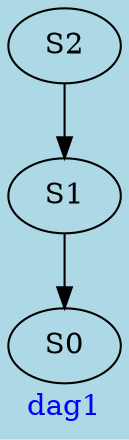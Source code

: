 digraph G{
graph [ label = "dag1" , fontcolor = "blue" , bgcolor = "lightblue" ];
S0;
S1;
S2;
S1->S0;
S2->S1;
}
